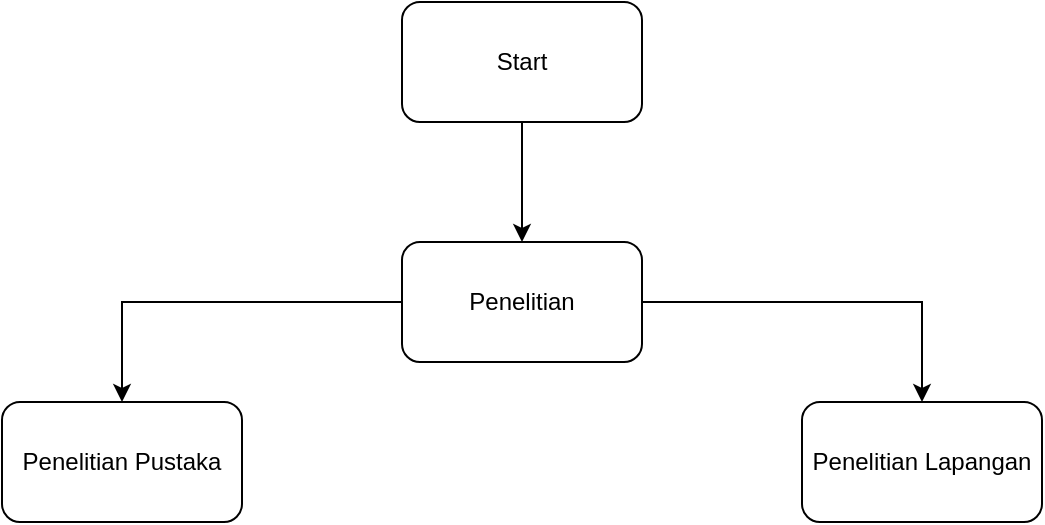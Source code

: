 <mxfile version="21.6.5" type="github">
  <diagram name="Page-1" id="9E-Ja-nChZw7h8aWEs4l">
    <mxGraphModel dx="739" dy="462" grid="1" gridSize="10" guides="1" tooltips="1" connect="1" arrows="1" fold="1" page="1" pageScale="1" pageWidth="850" pageHeight="1100" math="0" shadow="0">
      <root>
        <mxCell id="0" />
        <mxCell id="1" parent="0" />
        <mxCell id="T2qjuKC509ubxCQymsPH-3" value="" style="edgeStyle=orthogonalEdgeStyle;rounded=0;orthogonalLoop=1;jettySize=auto;html=1;" edge="1" parent="1" source="T2qjuKC509ubxCQymsPH-1" target="T2qjuKC509ubxCQymsPH-2">
          <mxGeometry relative="1" as="geometry" />
        </mxCell>
        <mxCell id="T2qjuKC509ubxCQymsPH-1" value="Start" style="rounded=1;whiteSpace=wrap;html=1;" vertex="1" parent="1">
          <mxGeometry x="320" y="40" width="120" height="60" as="geometry" />
        </mxCell>
        <mxCell id="T2qjuKC509ubxCQymsPH-5" style="edgeStyle=orthogonalEdgeStyle;rounded=0;orthogonalLoop=1;jettySize=auto;html=1;entryX=0.5;entryY=0;entryDx=0;entryDy=0;" edge="1" parent="1" source="T2qjuKC509ubxCQymsPH-2" target="T2qjuKC509ubxCQymsPH-4">
          <mxGeometry relative="1" as="geometry" />
        </mxCell>
        <mxCell id="T2qjuKC509ubxCQymsPH-7" style="edgeStyle=orthogonalEdgeStyle;rounded=0;orthogonalLoop=1;jettySize=auto;html=1;entryX=0.5;entryY=0;entryDx=0;entryDy=0;" edge="1" parent="1" source="T2qjuKC509ubxCQymsPH-2" target="T2qjuKC509ubxCQymsPH-6">
          <mxGeometry relative="1" as="geometry" />
        </mxCell>
        <mxCell id="T2qjuKC509ubxCQymsPH-2" value="Penelitian" style="rounded=1;whiteSpace=wrap;html=1;" vertex="1" parent="1">
          <mxGeometry x="320" y="160" width="120" height="60" as="geometry" />
        </mxCell>
        <mxCell id="T2qjuKC509ubxCQymsPH-4" value="Penelitian Pustaka" style="rounded=1;whiteSpace=wrap;html=1;" vertex="1" parent="1">
          <mxGeometry x="120" y="240" width="120" height="60" as="geometry" />
        </mxCell>
        <mxCell id="T2qjuKC509ubxCQymsPH-6" value="Penelitian Lapangan" style="rounded=1;whiteSpace=wrap;html=1;" vertex="1" parent="1">
          <mxGeometry x="520" y="240" width="120" height="60" as="geometry" />
        </mxCell>
      </root>
    </mxGraphModel>
  </diagram>
</mxfile>
